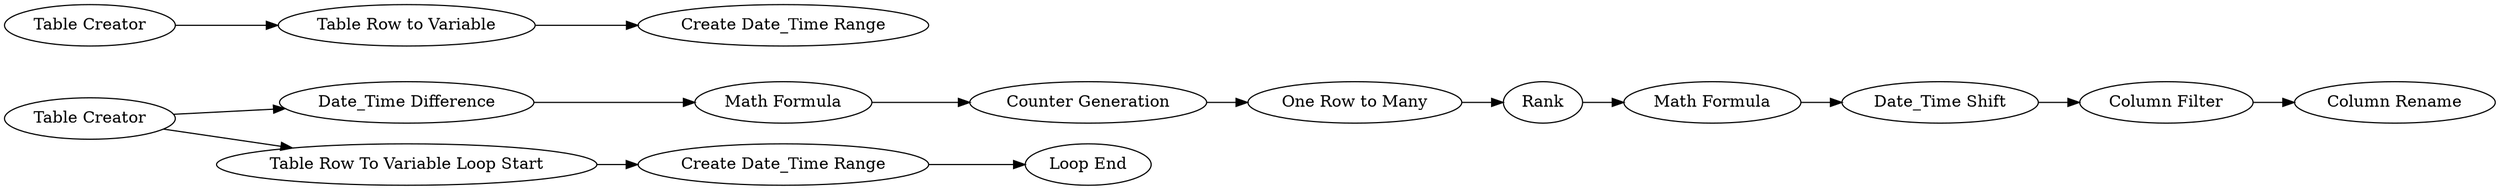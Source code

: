 digraph {
	5 -> 14
	12 -> 13
	6 -> 9
	4 -> 5
	4 -> 15
	1 -> 2
	14 -> 8
	8 -> 6
	15 -> 16
	11 -> 12
	9 -> 10
	2 -> 3
	10 -> 11
	16 -> 17
	5 [label="Date_Time Difference"]
	16 [label="Create Date_Time Range"]
	13 [label="Column Rename"]
	1 [label="Table Creator"]
	12 [label="Column Filter"]
	9 [label=Rank]
	11 [label="Date_Time Shift"]
	4 [label="Table Creator"]
	6 [label="One Row to Many"]
	15 [label="Table Row To Variable Loop Start"]
	8 [label="Counter Generation"]
	14 [label="Math Formula"]
	17 [label="Loop End"]
	3 [label="Create Date_Time Range"]
	2 [label="Table Row to Variable"]
	10 [label="Math Formula"]
	rankdir=LR
}
